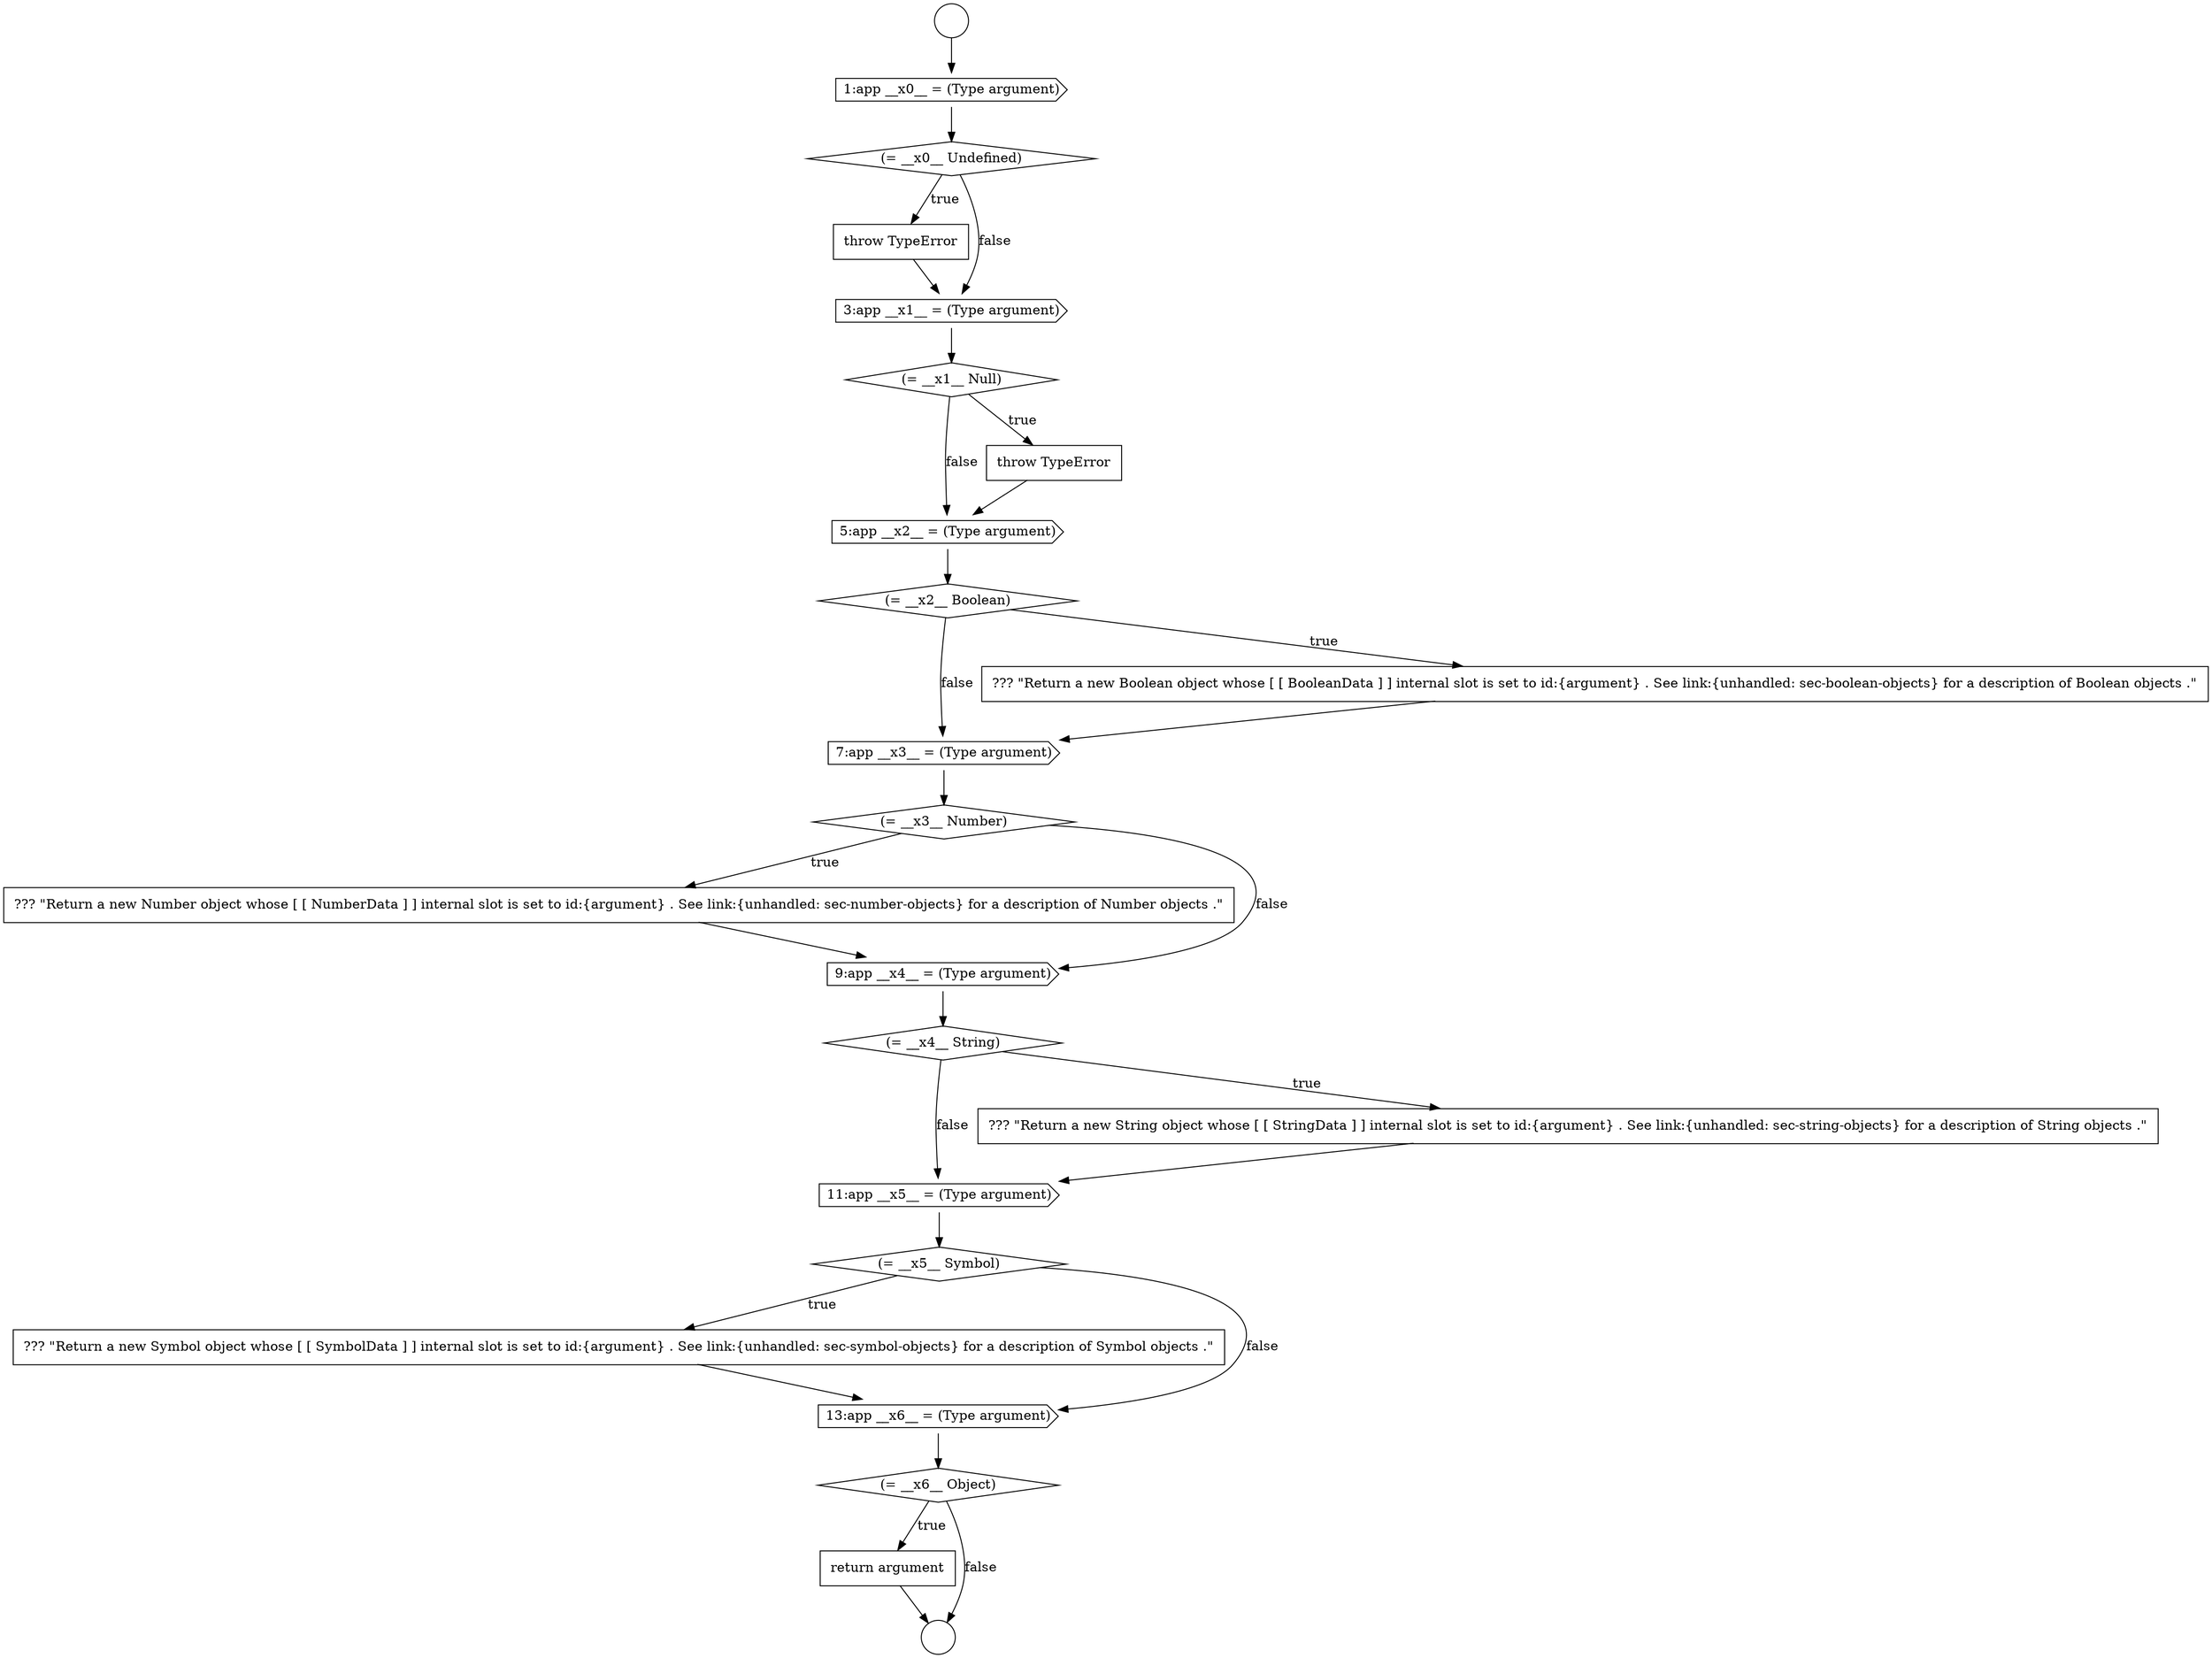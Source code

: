 digraph {
  node20213 [shape=none, margin=0, label=<<font color="black">
    <table border="0" cellborder="1" cellspacing="0" cellpadding="10">
      <tr><td align="left">??? &quot;Return a new Symbol object whose [ [ SymbolData ] ] internal slot is set to id:{argument} . See link:{unhandled: sec-symbol-objects} for a description of Symbol objects .&quot;</td></tr>
    </table>
  </font>> color="black" fillcolor="white" style=filled]
  node20198 [shape=none, margin=0, label=<<font color="black">
    <table border="0" cellborder="1" cellspacing="0" cellpadding="10">
      <tr><td align="left">throw TypeError</td></tr>
    </table>
  </font>> color="black" fillcolor="white" style=filled]
  node20209 [shape=diamond, label=<<font color="black">(= __x4__ String)</font>> color="black" fillcolor="white" style=filled]
  node20216 [shape=none, margin=0, label=<<font color="black">
    <table border="0" cellborder="1" cellspacing="0" cellpadding="10">
      <tr><td align="left">return argument</td></tr>
    </table>
  </font>> color="black" fillcolor="white" style=filled]
  node20197 [shape=diamond, label=<<font color="black">(= __x0__ Undefined)</font>> color="black" fillcolor="white" style=filled]
  node20212 [shape=diamond, label=<<font color="black">(= __x5__ Symbol)</font>> color="black" fillcolor="white" style=filled]
  node20207 [shape=none, margin=0, label=<<font color="black">
    <table border="0" cellborder="1" cellspacing="0" cellpadding="10">
      <tr><td align="left">??? &quot;Return a new Number object whose [ [ NumberData ] ] internal slot is set to id:{argument} . See link:{unhandled: sec-number-objects} for a description of Number objects .&quot;</td></tr>
    </table>
  </font>> color="black" fillcolor="white" style=filled]
  node20211 [shape=cds, label=<<font color="black">11:app __x5__ = (Type argument)</font>> color="black" fillcolor="white" style=filled]
  node20196 [shape=cds, label=<<font color="black">1:app __x0__ = (Type argument)</font>> color="black" fillcolor="white" style=filled]
  node20195 [shape=circle label=" " color="black" fillcolor="white" style=filled]
  node20210 [shape=none, margin=0, label=<<font color="black">
    <table border="0" cellborder="1" cellspacing="0" cellpadding="10">
      <tr><td align="left">??? &quot;Return a new String object whose [ [ StringData ] ] internal slot is set to id:{argument} . See link:{unhandled: sec-string-objects} for a description of String objects .&quot;</td></tr>
    </table>
  </font>> color="black" fillcolor="white" style=filled]
  node20202 [shape=cds, label=<<font color="black">5:app __x2__ = (Type argument)</font>> color="black" fillcolor="white" style=filled]
  node20194 [shape=circle label=" " color="black" fillcolor="white" style=filled]
  node20200 [shape=diamond, label=<<font color="black">(= __x1__ Null)</font>> color="black" fillcolor="white" style=filled]
  node20203 [shape=diamond, label=<<font color="black">(= __x2__ Boolean)</font>> color="black" fillcolor="white" style=filled]
  node20206 [shape=diamond, label=<<font color="black">(= __x3__ Number)</font>> color="black" fillcolor="white" style=filled]
  node20205 [shape=cds, label=<<font color="black">7:app __x3__ = (Type argument)</font>> color="black" fillcolor="white" style=filled]
  node20204 [shape=none, margin=0, label=<<font color="black">
    <table border="0" cellborder="1" cellspacing="0" cellpadding="10">
      <tr><td align="left">??? &quot;Return a new Boolean object whose [ [ BooleanData ] ] internal slot is set to id:{argument} . See link:{unhandled: sec-boolean-objects} for a description of Boolean objects .&quot;</td></tr>
    </table>
  </font>> color="black" fillcolor="white" style=filled]
  node20215 [shape=diamond, label=<<font color="black">(= __x6__ Object)</font>> color="black" fillcolor="white" style=filled]
  node20201 [shape=none, margin=0, label=<<font color="black">
    <table border="0" cellborder="1" cellspacing="0" cellpadding="10">
      <tr><td align="left">throw TypeError</td></tr>
    </table>
  </font>> color="black" fillcolor="white" style=filled]
  node20208 [shape=cds, label=<<font color="black">9:app __x4__ = (Type argument)</font>> color="black" fillcolor="white" style=filled]
  node20214 [shape=cds, label=<<font color="black">13:app __x6__ = (Type argument)</font>> color="black" fillcolor="white" style=filled]
  node20199 [shape=cds, label=<<font color="black">3:app __x1__ = (Type argument)</font>> color="black" fillcolor="white" style=filled]
  node20212 -> node20213 [label=<<font color="black">true</font>> color="black"]
  node20212 -> node20214 [label=<<font color="black">false</font>> color="black"]
  node20196 -> node20197 [ color="black"]
  node20207 -> node20208 [ color="black"]
  node20197 -> node20198 [label=<<font color="black">true</font>> color="black"]
  node20197 -> node20199 [label=<<font color="black">false</font>> color="black"]
  node20205 -> node20206 [ color="black"]
  node20211 -> node20212 [ color="black"]
  node20202 -> node20203 [ color="black"]
  node20208 -> node20209 [ color="black"]
  node20214 -> node20215 [ color="black"]
  node20216 -> node20195 [ color="black"]
  node20204 -> node20205 [ color="black"]
  node20210 -> node20211 [ color="black"]
  node20206 -> node20207 [label=<<font color="black">true</font>> color="black"]
  node20206 -> node20208 [label=<<font color="black">false</font>> color="black"]
  node20209 -> node20210 [label=<<font color="black">true</font>> color="black"]
  node20209 -> node20211 [label=<<font color="black">false</font>> color="black"]
  node20213 -> node20214 [ color="black"]
  node20201 -> node20202 [ color="black"]
  node20203 -> node20204 [label=<<font color="black">true</font>> color="black"]
  node20203 -> node20205 [label=<<font color="black">false</font>> color="black"]
  node20199 -> node20200 [ color="black"]
  node20198 -> node20199 [ color="black"]
  node20194 -> node20196 [ color="black"]
  node20215 -> node20216 [label=<<font color="black">true</font>> color="black"]
  node20215 -> node20195 [label=<<font color="black">false</font>> color="black"]
  node20200 -> node20201 [label=<<font color="black">true</font>> color="black"]
  node20200 -> node20202 [label=<<font color="black">false</font>> color="black"]
}
